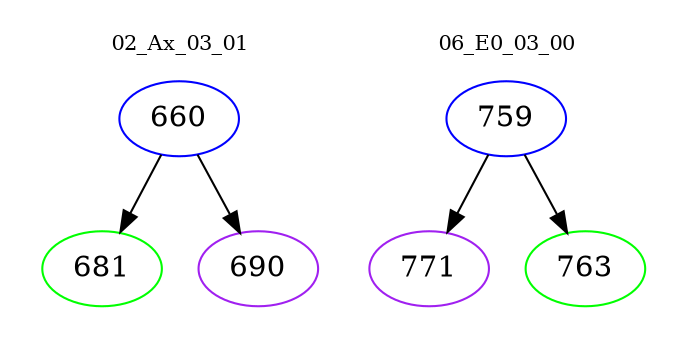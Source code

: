 digraph{
subgraph cluster_0 {
color = white
label = "02_Ax_03_01";
fontsize=10;
T0_660 [label="660", color="blue"]
T0_660 -> T0_681 [color="black"]
T0_681 [label="681", color="green"]
T0_660 -> T0_690 [color="black"]
T0_690 [label="690", color="purple"]
}
subgraph cluster_1 {
color = white
label = "06_E0_03_00";
fontsize=10;
T1_759 [label="759", color="blue"]
T1_759 -> T1_771 [color="black"]
T1_771 [label="771", color="purple"]
T1_759 -> T1_763 [color="black"]
T1_763 [label="763", color="green"]
}
}
